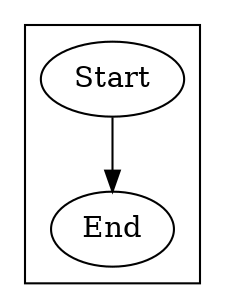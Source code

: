 digraph {
  0 -> 1;
  subgraph cluster_0 {
    label="";
    0 [label="Start";];
    1 [label="End";];
  }
}
